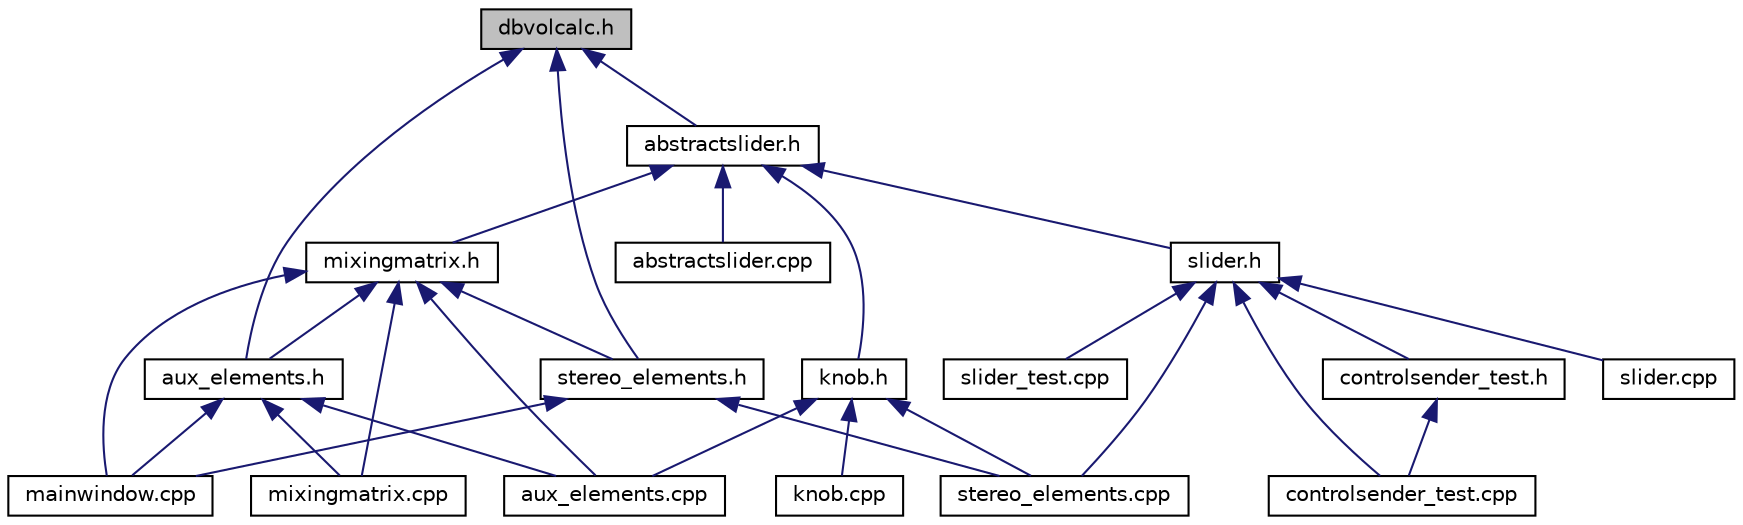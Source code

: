 digraph "dbvolcalc.h"
{
 // LATEX_PDF_SIZE
  edge [fontname="Helvetica",fontsize="10",labelfontname="Helvetica",labelfontsize="10"];
  node [fontname="Helvetica",fontsize="10",shape=record];
  Node1 [label="dbvolcalc.h",height=0.2,width=0.4,color="black", fillcolor="grey75", style="filled", fontcolor="black",tooltip=" "];
  Node1 -> Node2 [dir="back",color="midnightblue",fontsize="10",style="solid",fontname="Helvetica"];
  Node2 [label="aux_elements.h",height=0.2,width=0.4,color="black", fillcolor="white", style="filled",URL="$d1/d9e/aux__elements_8h.html",tooltip=" "];
  Node2 -> Node3 [dir="back",color="midnightblue",fontsize="10",style="solid",fontname="Helvetica"];
  Node3 [label="mainwindow.cpp",height=0.2,width=0.4,color="black", fillcolor="white", style="filled",URL="$d8/dd9/mainwindow_8cpp.html",tooltip=" "];
  Node2 -> Node4 [dir="back",color="midnightblue",fontsize="10",style="solid",fontname="Helvetica"];
  Node4 [label="aux_elements.cpp",height=0.2,width=0.4,color="black", fillcolor="white", style="filled",URL="$d6/db2/aux__elements_8cpp.html",tooltip=" "];
  Node2 -> Node5 [dir="back",color="midnightblue",fontsize="10",style="solid",fontname="Helvetica"];
  Node5 [label="mixingmatrix.cpp",height=0.2,width=0.4,color="black", fillcolor="white", style="filled",URL="$d6/dc8/mixingmatrix_8cpp.html",tooltip=" "];
  Node1 -> Node6 [dir="back",color="midnightblue",fontsize="10",style="solid",fontname="Helvetica"];
  Node6 [label="stereo_elements.h",height=0.2,width=0.4,color="black", fillcolor="white", style="filled",URL="$de/df4/stereo__elements_8h.html",tooltip=" "];
  Node6 -> Node3 [dir="back",color="midnightblue",fontsize="10",style="solid",fontname="Helvetica"];
  Node6 -> Node7 [dir="back",color="midnightblue",fontsize="10",style="solid",fontname="Helvetica"];
  Node7 [label="stereo_elements.cpp",height=0.2,width=0.4,color="black", fillcolor="white", style="filled",URL="$d0/d65/stereo__elements_8cpp.html",tooltip=" "];
  Node1 -> Node8 [dir="back",color="midnightblue",fontsize="10",style="solid",fontname="Helvetica"];
  Node8 [label="abstractslider.h",height=0.2,width=0.4,color="black", fillcolor="white", style="filled",URL="$da/d54/abstractslider_8h.html",tooltip=" "];
  Node8 -> Node9 [dir="back",color="midnightblue",fontsize="10",style="solid",fontname="Helvetica"];
  Node9 [label="abstractslider.cpp",height=0.2,width=0.4,color="black", fillcolor="white", style="filled",URL="$d1/df1/abstractslider_8cpp.html",tooltip=" "];
  Node8 -> Node10 [dir="back",color="midnightblue",fontsize="10",style="solid",fontname="Helvetica"];
  Node10 [label="knob.h",height=0.2,width=0.4,color="black", fillcolor="white", style="filled",URL="$d0/dd7/knob_8h.html",tooltip=" "];
  Node10 -> Node4 [dir="back",color="midnightblue",fontsize="10",style="solid",fontname="Helvetica"];
  Node10 -> Node7 [dir="back",color="midnightblue",fontsize="10",style="solid",fontname="Helvetica"];
  Node10 -> Node11 [dir="back",color="midnightblue",fontsize="10",style="solid",fontname="Helvetica"];
  Node11 [label="knob.cpp",height=0.2,width=0.4,color="black", fillcolor="white", style="filled",URL="$dd/df6/knob_8cpp.html",tooltip=" "];
  Node8 -> Node12 [dir="back",color="midnightblue",fontsize="10",style="solid",fontname="Helvetica"];
  Node12 [label="slider.h",height=0.2,width=0.4,color="black", fillcolor="white", style="filled",URL="$dd/de2/slider_8h.html",tooltip=" "];
  Node12 -> Node13 [dir="back",color="midnightblue",fontsize="10",style="solid",fontname="Helvetica"];
  Node13 [label="controlsender_test.cpp",height=0.2,width=0.4,color="black", fillcolor="white", style="filled",URL="$de/da4/controlsender__test_8cpp.html",tooltip=" "];
  Node12 -> Node14 [dir="back",color="midnightblue",fontsize="10",style="solid",fontname="Helvetica"];
  Node14 [label="controlsender_test.h",height=0.2,width=0.4,color="black", fillcolor="white", style="filled",URL="$d1/dd8/controlsender__test_8h.html",tooltip=" "];
  Node14 -> Node13 [dir="back",color="midnightblue",fontsize="10",style="solid",fontname="Helvetica"];
  Node12 -> Node7 [dir="back",color="midnightblue",fontsize="10",style="solid",fontname="Helvetica"];
  Node12 -> Node15 [dir="back",color="midnightblue",fontsize="10",style="solid",fontname="Helvetica"];
  Node15 [label="slider.cpp",height=0.2,width=0.4,color="black", fillcolor="white", style="filled",URL="$df/d58/slider_8cpp.html",tooltip=" "];
  Node12 -> Node16 [dir="back",color="midnightblue",fontsize="10",style="solid",fontname="Helvetica"];
  Node16 [label="slider_test.cpp",height=0.2,width=0.4,color="black", fillcolor="white", style="filled",URL="$db/d2a/slider__test_8cpp.html",tooltip=" "];
  Node8 -> Node17 [dir="back",color="midnightblue",fontsize="10",style="solid",fontname="Helvetica"];
  Node17 [label="mixingmatrix.h",height=0.2,width=0.4,color="black", fillcolor="white", style="filled",URL="$d2/d51/mixingmatrix_8h.html",tooltip=" "];
  Node17 -> Node3 [dir="back",color="midnightblue",fontsize="10",style="solid",fontname="Helvetica"];
  Node17 -> Node4 [dir="back",color="midnightblue",fontsize="10",style="solid",fontname="Helvetica"];
  Node17 -> Node2 [dir="back",color="midnightblue",fontsize="10",style="solid",fontname="Helvetica"];
  Node17 -> Node6 [dir="back",color="midnightblue",fontsize="10",style="solid",fontname="Helvetica"];
  Node17 -> Node5 [dir="back",color="midnightblue",fontsize="10",style="solid",fontname="Helvetica"];
}
